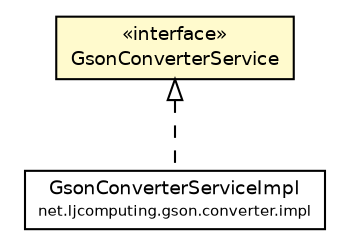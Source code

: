 #!/usr/local/bin/dot
#
# Class diagram 
# Generated by UMLGraph version R5_6 (http://www.umlgraph.org/)
#

digraph G {
	edge [fontname="Helvetica",fontsize=10,labelfontname="Helvetica",labelfontsize=10];
	node [fontname="Helvetica",fontsize=10,shape=plaintext];
	nodesep=0.25;
	ranksep=0.5;
	// net.ljcomputing.gson.converter.impl.GsonConverterServiceImpl
	c73 [label=<<table title="net.ljcomputing.gson.converter.impl.GsonConverterServiceImpl" border="0" cellborder="1" cellspacing="0" cellpadding="2" port="p" href="./impl/GsonConverterServiceImpl.html">
		<tr><td><table border="0" cellspacing="0" cellpadding="1">
<tr><td align="center" balign="center"> GsonConverterServiceImpl </td></tr>
<tr><td align="center" balign="center"><font point-size="7.0"> net.ljcomputing.gson.converter.impl </font></td></tr>
		</table></td></tr>
		</table>>, URL="./impl/GsonConverterServiceImpl.html", fontname="Helvetica", fontcolor="black", fontsize=9.0];
	// net.ljcomputing.gson.converter.GsonConverterService
	c74 [label=<<table title="net.ljcomputing.gson.converter.GsonConverterService" border="0" cellborder="1" cellspacing="0" cellpadding="2" port="p" bgcolor="lemonChiffon" href="./GsonConverterService.html">
		<tr><td><table border="0" cellspacing="0" cellpadding="1">
<tr><td align="center" balign="center"> &#171;interface&#187; </td></tr>
<tr><td align="center" balign="center"> GsonConverterService </td></tr>
		</table></td></tr>
		</table>>, URL="./GsonConverterService.html", fontname="Helvetica", fontcolor="black", fontsize=9.0];
	//net.ljcomputing.gson.converter.impl.GsonConverterServiceImpl implements net.ljcomputing.gson.converter.GsonConverterService
	c74:p -> c73:p [dir=back,arrowtail=empty,style=dashed];
}

